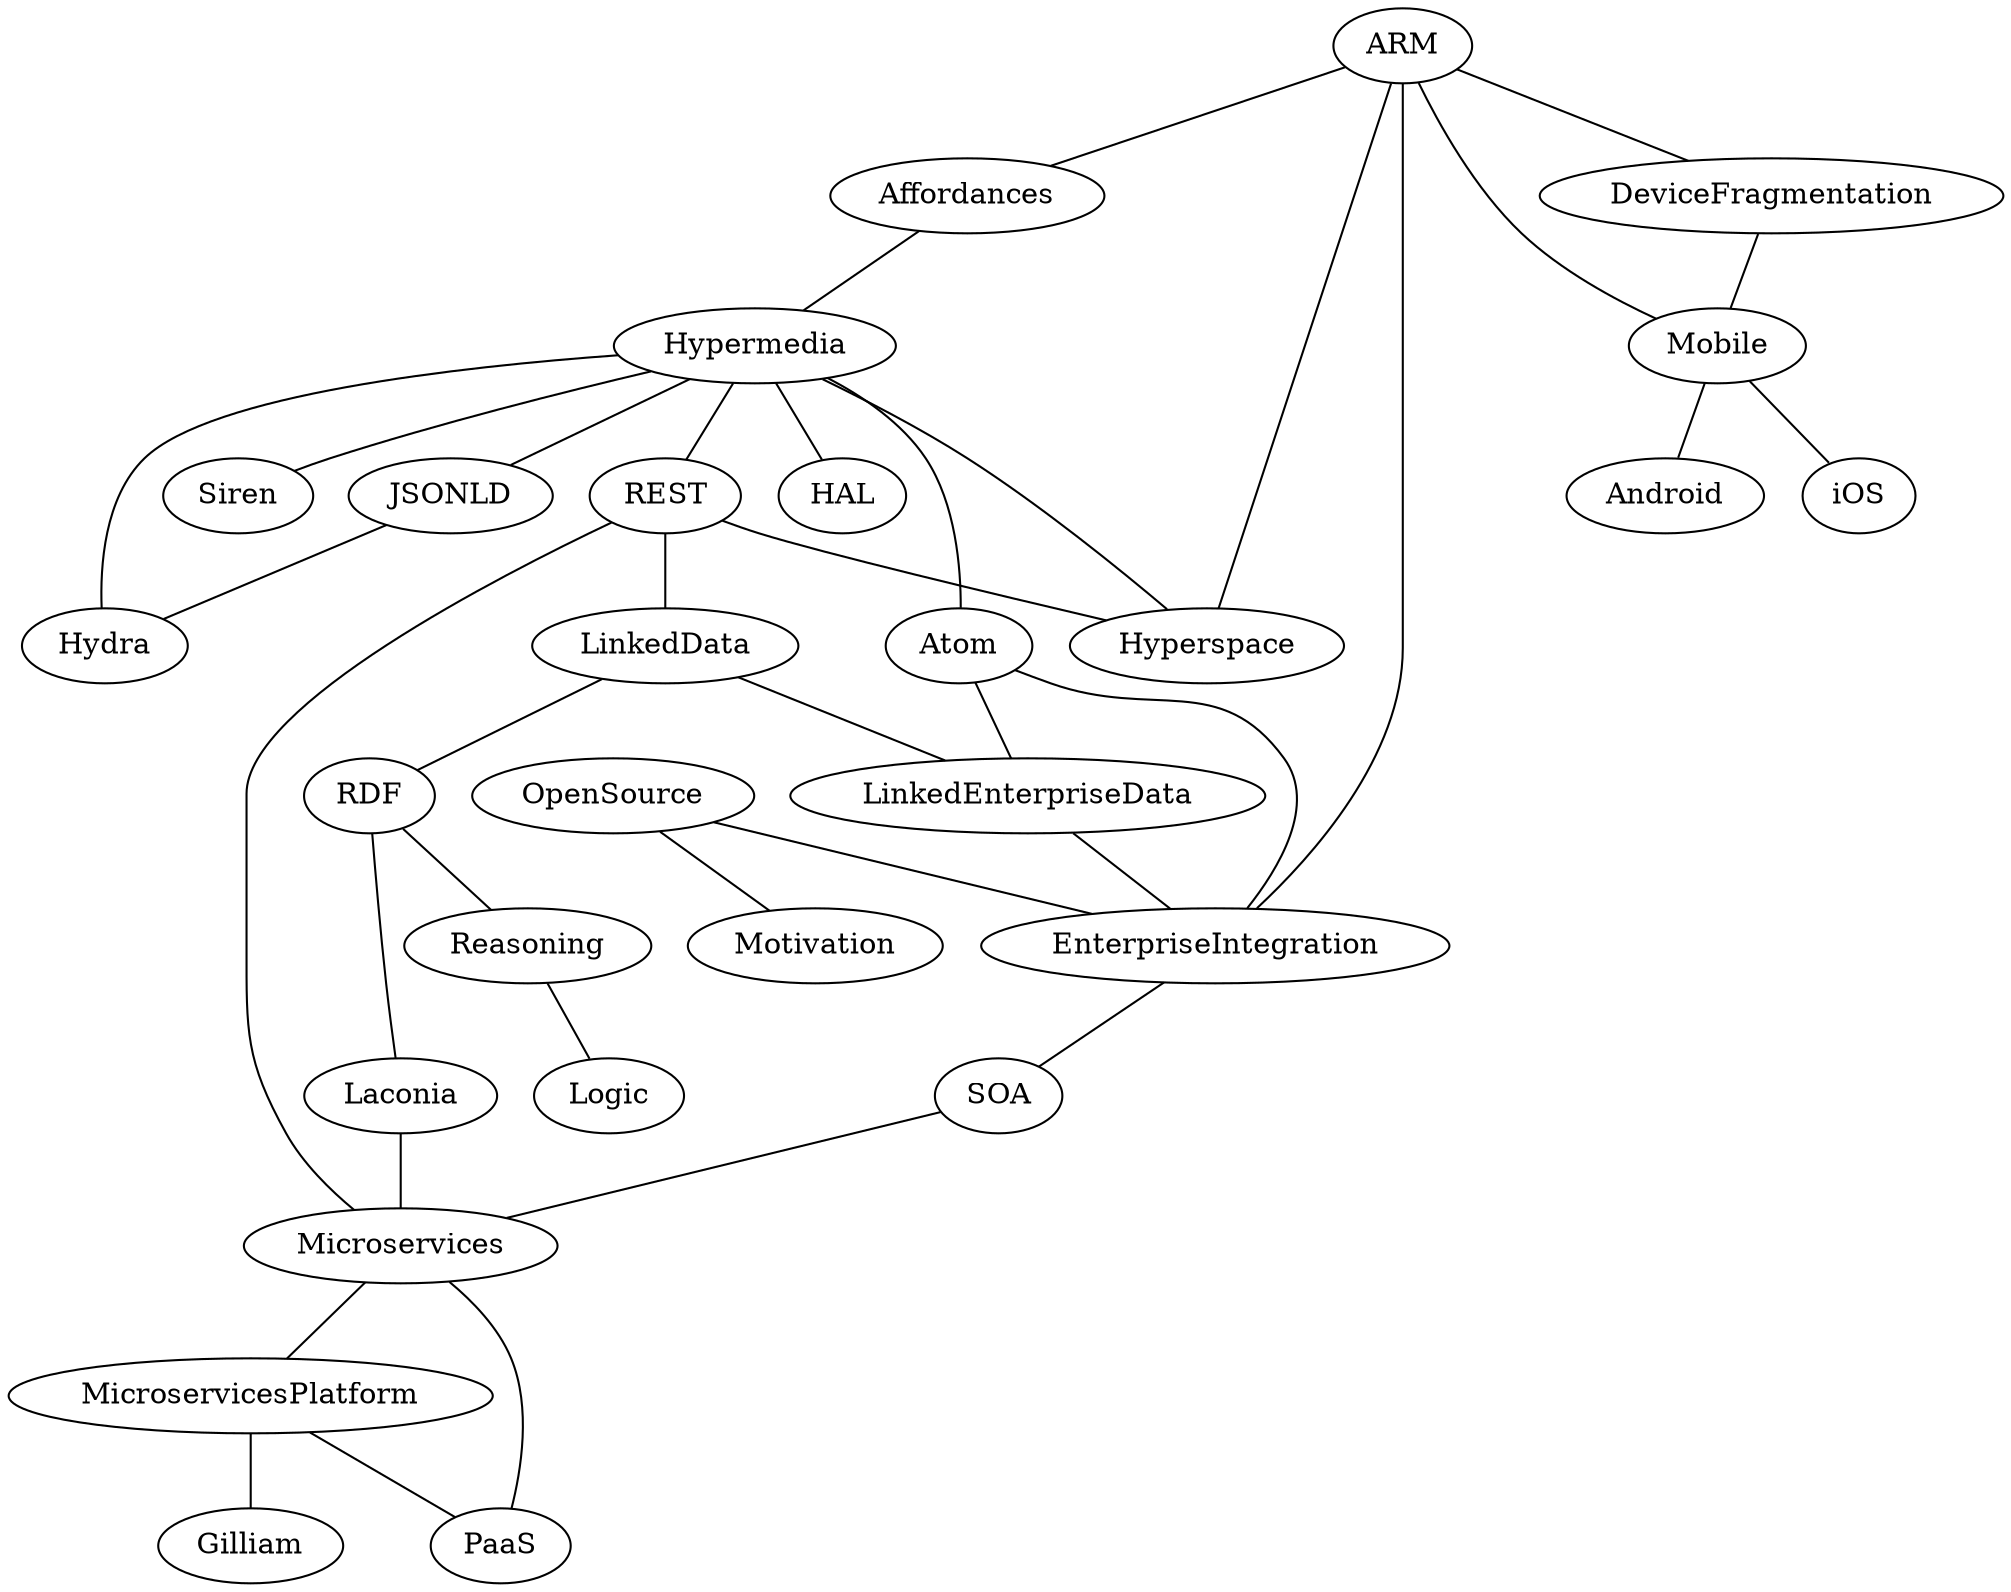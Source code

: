 graph topics {
	splines=true;
	overlap=scalexy;

	Hypermedia -- Hydra
	Hypermedia -- JSONLD
	JSONLD -- Hydra
	Hypermedia -- HAL
	Hypermedia -- Siren

	Hypermedia -- REST
	Hypermedia -- Atom

	REST -- Microservices
	Microservices -- MicroservicesPlatform
	MicroservicesPlatform -- Gilliam
	MicroservicesPlatform -- PaaS
	PaaS -- Microservices

	REST -- LinkedData
	LinkedData -- RDF
	RDF -- Reasoning
	Reasoning -- Logic
	RDF -- Laconia
	Laconia -- Microservices

	LinkedData -- LinkedEnterpriseData
	LinkedEnterpriseData -- EnterpriseIntegration
	EnterpriseIntegration -- SOA
	SOA -- Microservices

	REST -- Hyperspace
	Hypermedia -- Hyperspace

	Affordances -- Hypermedia
	ARM -- Affordances
	ARM -- Mobile
	Mobile -- Android
	Mobile -- iOS

	ARM -- Hyperspace
	ARM -- EnterpriseIntegration
	ARM -- DeviceFragmentation
	DeviceFragmentation -- Mobile

	Atom -- EnterpriseIntegration
	Atom -- LinkedEnterpriseData

	OpenSource -- Motivation
	OpenSource -- EnterpriseIntegration
}
